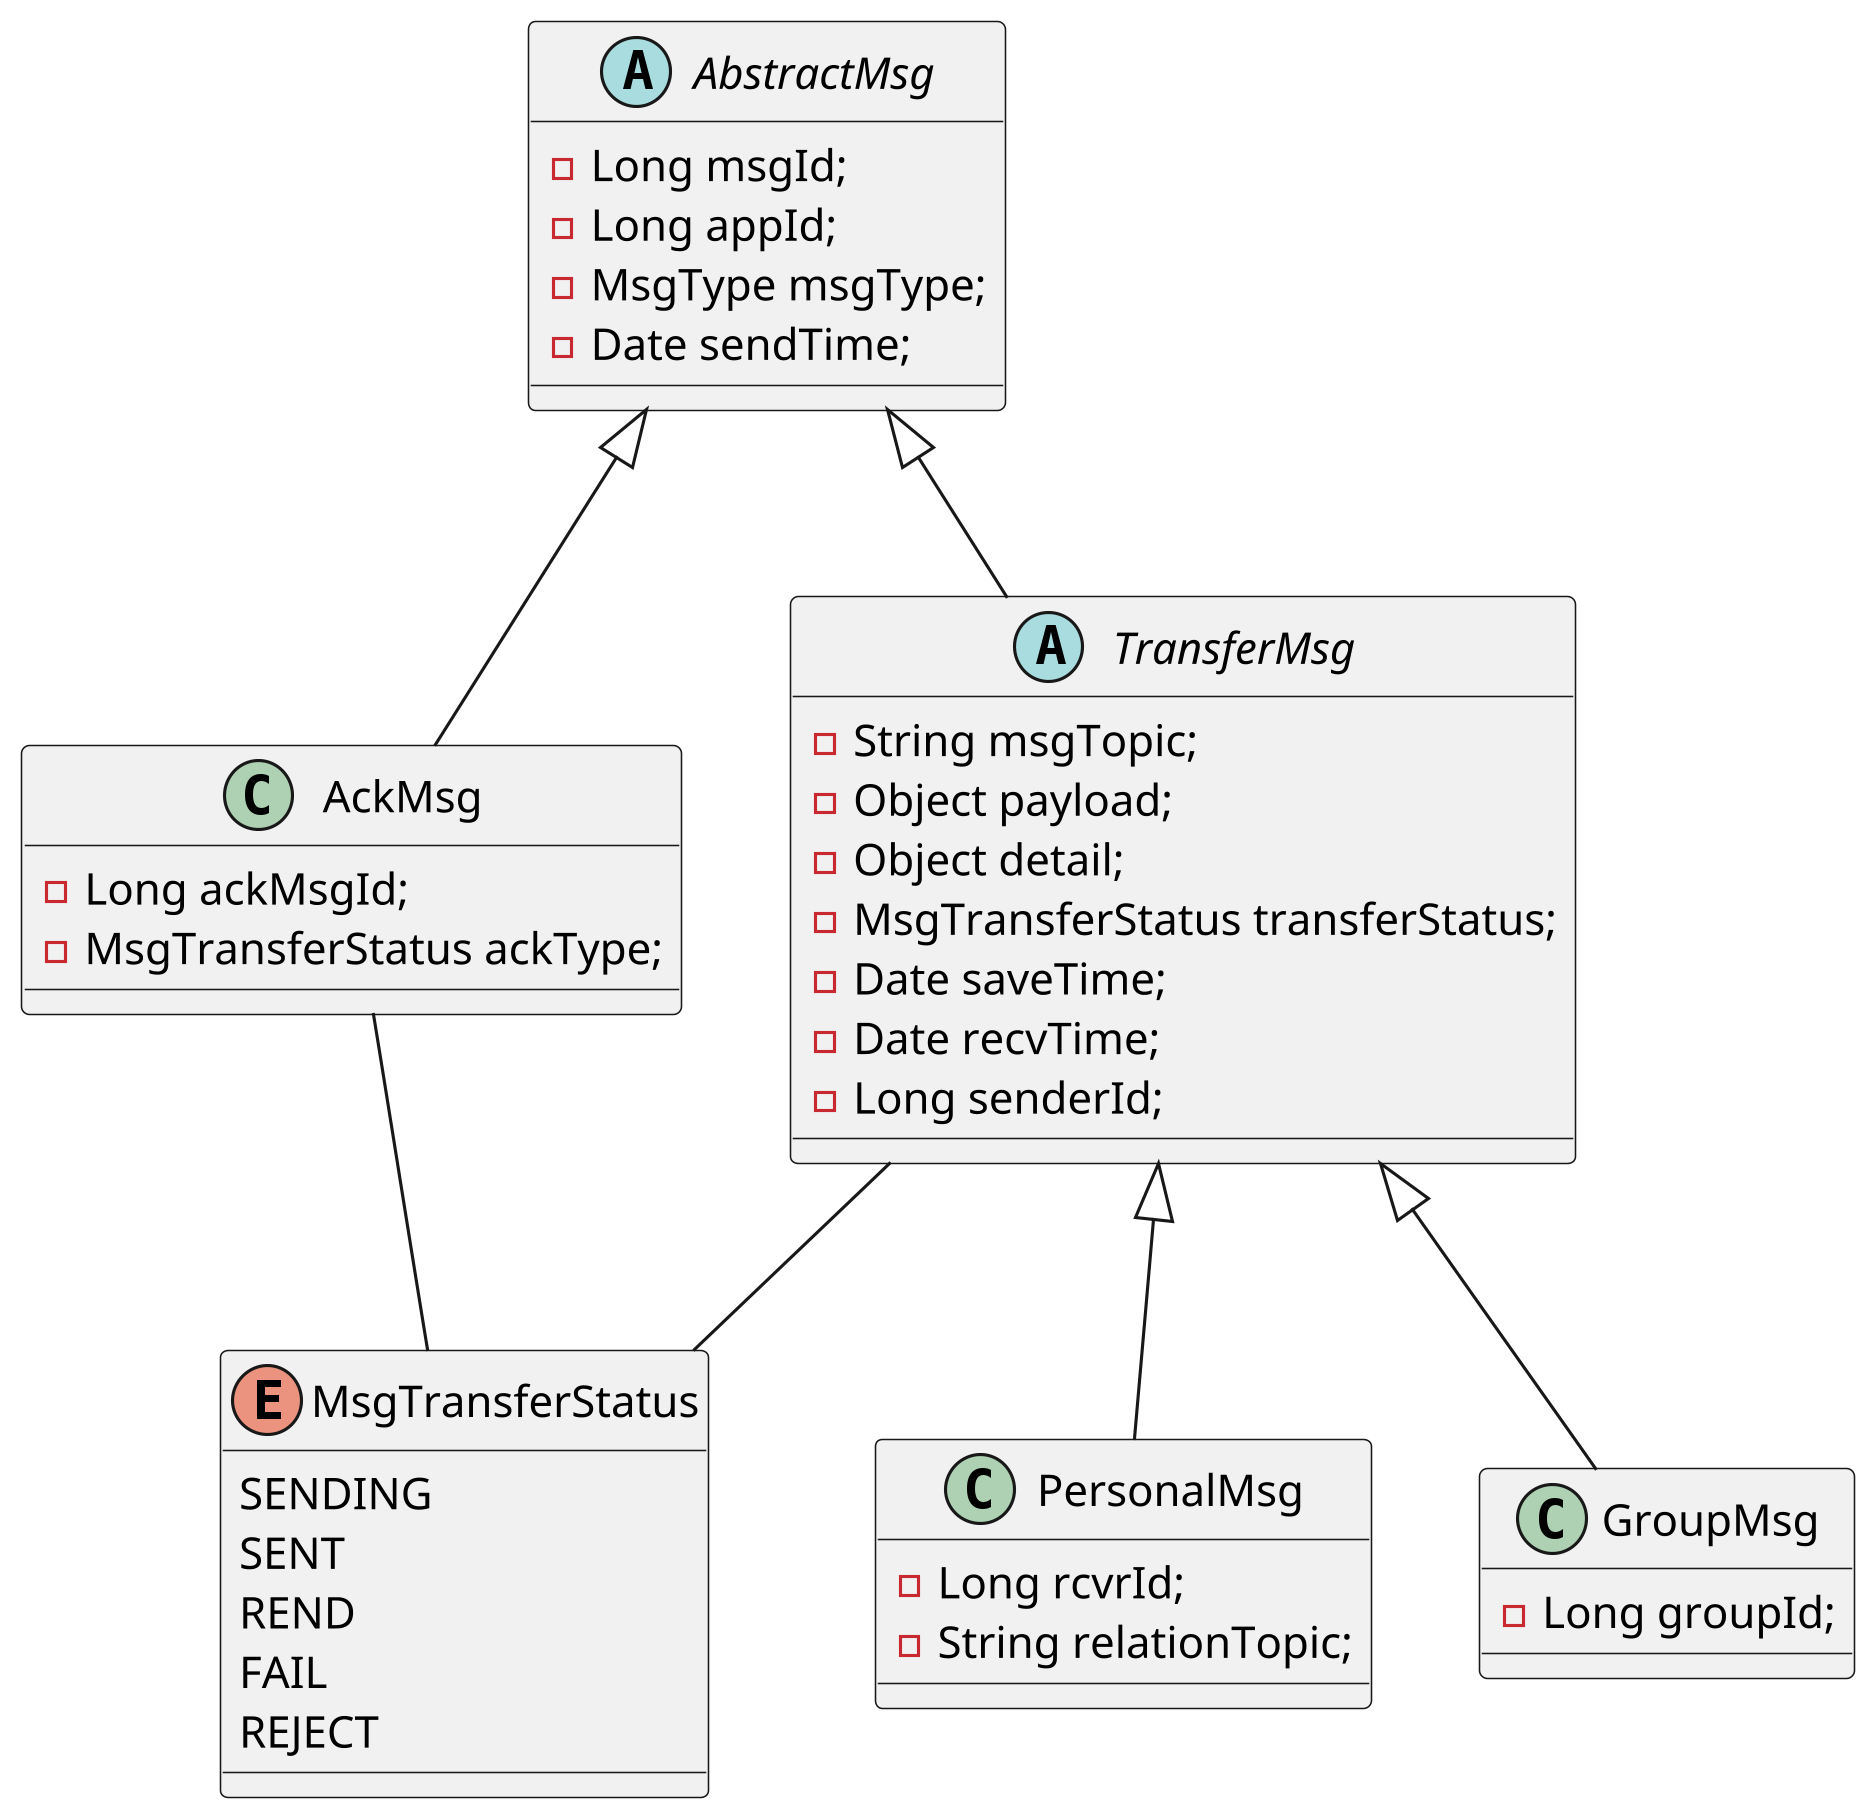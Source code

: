 @startuml
skinparam shadowing false
skinparam defaultFontName xfonts-wqy
skinparam dpi 300
skinparam activity  {
    DiamondFontSize 14
    ArrowFontSize 14
    FontSize 14
}

abstract class AbstractMsg {
    - Long msgId;
    - Long appId;
    - MsgType msgType;
    - Date sendTime;
}

abstract class TransferMsg extends AbstractMsg {
    - String msgTopic;
    - Object payload;
    - Object detail;
    - MsgTransferStatus transferStatus;
    - Date saveTime;
    - Date recvTime;
    - Long senderId;
}
TransferMsg -- MsgTransferStatus
AckMsg -- MsgTransferStatus

enum MsgTransferStatus {
    SENDING
    SENT
    REND
    FAIL
    REJECT
}

class PersonalMsg extends TransferMsg {
    - Long rcvrId;
    - String relationTopic;
}

class GroupMsg extends TransferMsg {
    - Long groupId;
}

class AckMsg extends AbstractMsg {
    - Long ackMsgId;
    - MsgTransferStatus ackType;
}

newpage

skinparam shadowing false
skinparam defaultFontName xfonts-wqy
skinparam dpi 300
skinparam activity  {
    DiamondFontSize 14
    ArrowFontSize 14
    FontSize 14
}
class Msg {
    - MsgHeader msgHeader;
    - MsgBody msgBody;
}

Msg -- MsgHeader
Msg -- MsgBody

class MsgHeader {
    - UUID tempId
    - UUID preTempId
    - Date preSendTime
    - MsgType msgType;
    - boolean needPersistent;
    - boolean needRelationVerify
    - String relationTopic;
    - Long senderId;
    - Long rcvrId;
    - Long groupId;
}

class MsgBody {
    - Long msgId;
    - Long appId;
    - Long senderId;
    - String msgTopic;
    - MsgType msgType;
    - Date sendTime;
    - Object payload;
    - Object detail;
}
class PersonalMsgBody extends MsgBody {
    - Long rcvrId;
}

class GroupMsgBody extends MsgBody {
    - Long groupId;
}
@enduml